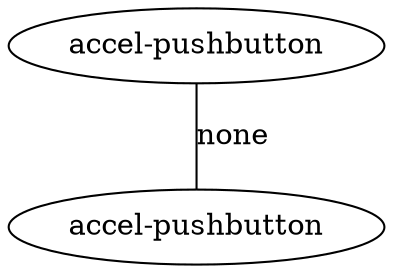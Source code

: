 digraph human_tree {
edge [dir=none];
node0 [ label = "accel-pushbutton" ];
node1 [ label = "accel-pushbutton" ];
node0 -> node1 [label="none"];
}